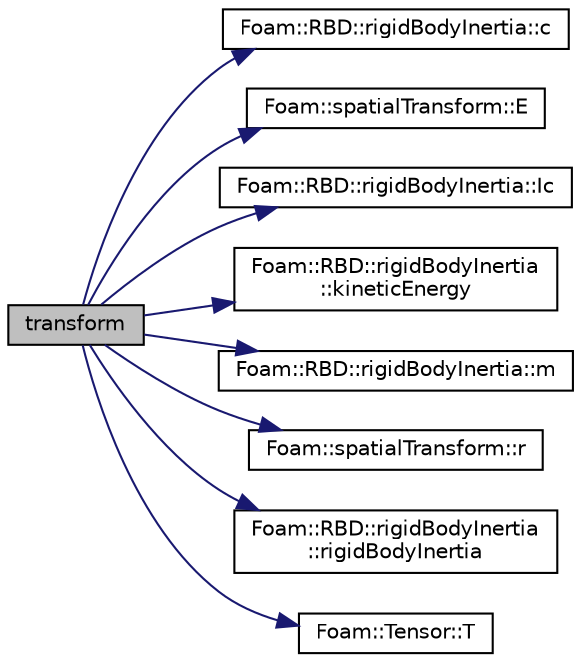 digraph "transform"
{
  bgcolor="transparent";
  edge [fontname="Helvetica",fontsize="10",labelfontname="Helvetica",labelfontsize="10"];
  node [fontname="Helvetica",fontsize="10",shape=record];
  rankdir="LR";
  Node94 [label="transform",height=0.2,width=0.4,color="black", fillcolor="grey75", style="filled", fontcolor="black"];
  Node94 -> Node95 [color="midnightblue",fontsize="10",style="solid",fontname="Helvetica"];
  Node95 [label="Foam::RBD::rigidBodyInertia::c",height=0.2,width=0.4,color="black",URL="$a30449.html#a22d97e4b98c037173f8748b41fc3dcec",tooltip="Return the centre of mass of the rigid-body. "];
  Node94 -> Node96 [color="midnightblue",fontsize="10",style="solid",fontname="Helvetica"];
  Node96 [label="Foam::spatialTransform::E",height=0.2,width=0.4,color="black",URL="$a29465.html#a32910bd862777050173d2382359f2ea7",tooltip="Return the rotation tensor. "];
  Node94 -> Node97 [color="midnightblue",fontsize="10",style="solid",fontname="Helvetica"];
  Node97 [label="Foam::RBD::rigidBodyInertia::Ic",height=0.2,width=0.4,color="black",URL="$a30449.html#afc391cb66951c6e1a7a446cc71722fe4",tooltip="Return the inertia tensor of the rigid-body about the centre of mass. "];
  Node94 -> Node98 [color="midnightblue",fontsize="10",style="solid",fontname="Helvetica"];
  Node98 [label="Foam::RBD::rigidBodyInertia\l::kineticEnergy",height=0.2,width=0.4,color="black",URL="$a30449.html#a1b70f0806ca7f93c385633df2cb78fad",tooltip="Return the kinetic energy of the body with the given velocity. "];
  Node94 -> Node99 [color="midnightblue",fontsize="10",style="solid",fontname="Helvetica"];
  Node99 [label="Foam::RBD::rigidBodyInertia::m",height=0.2,width=0.4,color="black",URL="$a30449.html#abc6965871fe4fde21638be854ca51a43",tooltip="Return the mass of the rigid-body. "];
  Node94 -> Node100 [color="midnightblue",fontsize="10",style="solid",fontname="Helvetica"];
  Node100 [label="Foam::spatialTransform::r",height=0.2,width=0.4,color="black",URL="$a29465.html#a1d9aee63f5fa2a8d55f08cbfd91f75c5",tooltip="Return the translation vector. "];
  Node94 -> Node101 [color="midnightblue",fontsize="10",style="solid",fontname="Helvetica"];
  Node101 [label="Foam::RBD::rigidBodyInertia\l::rigidBodyInertia",height=0.2,width=0.4,color="black",URL="$a30449.html#a446077cf1441d4a4f7285ed67222a338",tooltip="Null constructor, initializes to zero. "];
  Node94 -> Node102 [color="midnightblue",fontsize="10",style="solid",fontname="Helvetica"];
  Node102 [label="Foam::Tensor::T",height=0.2,width=0.4,color="black",URL="$a28789.html#a12920d6e112e0fa9c723bc489c9d067b",tooltip="Return transpose. "];
}
